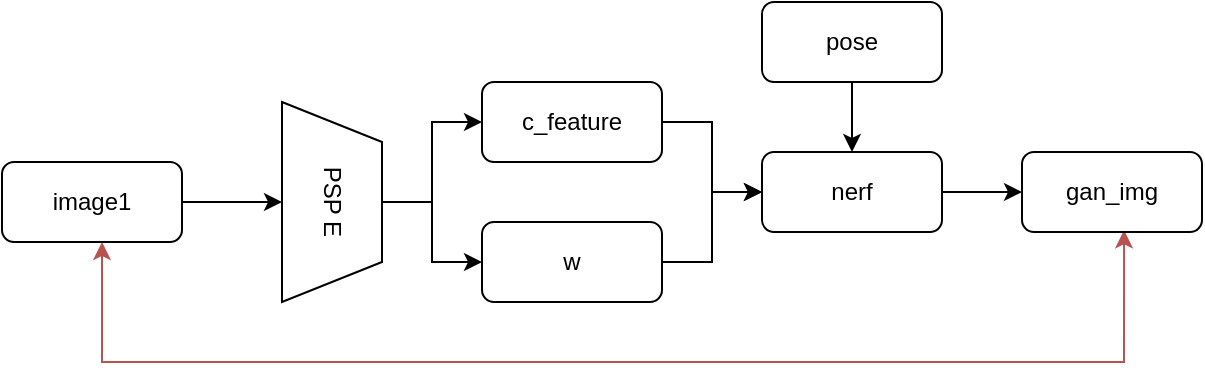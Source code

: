 <mxfile version="20.3.0" type="github">
  <diagram id="I0R46b78hN1vlnEYljZs" name="第 1 页">
    <mxGraphModel dx="607" dy="1273" grid="1" gridSize="10" guides="1" tooltips="1" connect="1" arrows="1" fold="1" page="1" pageScale="1" pageWidth="827" pageHeight="1169" math="0" shadow="0">
      <root>
        <mxCell id="0" />
        <mxCell id="1" parent="0" />
        <mxCell id="wHPtftZ2zYCcUfvrXZoR-7" style="edgeStyle=orthogonalEdgeStyle;rounded=0;orthogonalLoop=1;jettySize=auto;html=1;" edge="1" parent="1" source="wHPtftZ2zYCcUfvrXZoR-1" target="wHPtftZ2zYCcUfvrXZoR-2">
          <mxGeometry relative="1" as="geometry" />
        </mxCell>
        <mxCell id="wHPtftZ2zYCcUfvrXZoR-16" style="edgeStyle=orthogonalEdgeStyle;rounded=0;orthogonalLoop=1;jettySize=auto;html=1;entryX=0.567;entryY=0.979;entryDx=0;entryDy=0;entryPerimeter=0;startArrow=classic;startFill=1;fillColor=#f8cecc;strokeColor=#b85450;" edge="1" parent="1" source="wHPtftZ2zYCcUfvrXZoR-1" target="wHPtftZ2zYCcUfvrXZoR-14">
          <mxGeometry relative="1" as="geometry">
            <Array as="points">
              <mxPoint x="110" y="410" />
              <mxPoint x="621" y="410" />
            </Array>
          </mxGeometry>
        </mxCell>
        <mxCell id="wHPtftZ2zYCcUfvrXZoR-1" value="image1" style="rounded=1;whiteSpace=wrap;html=1;" vertex="1" parent="1">
          <mxGeometry x="60" y="310" width="90" height="40" as="geometry" />
        </mxCell>
        <mxCell id="wHPtftZ2zYCcUfvrXZoR-8" style="edgeStyle=orthogonalEdgeStyle;rounded=0;orthogonalLoop=1;jettySize=auto;html=1;" edge="1" parent="1" source="wHPtftZ2zYCcUfvrXZoR-2" target="wHPtftZ2zYCcUfvrXZoR-3">
          <mxGeometry relative="1" as="geometry" />
        </mxCell>
        <mxCell id="wHPtftZ2zYCcUfvrXZoR-9" style="edgeStyle=orthogonalEdgeStyle;rounded=0;orthogonalLoop=1;jettySize=auto;html=1;entryX=0;entryY=0.5;entryDx=0;entryDy=0;" edge="1" parent="1" source="wHPtftZ2zYCcUfvrXZoR-2" target="wHPtftZ2zYCcUfvrXZoR-4">
          <mxGeometry relative="1" as="geometry" />
        </mxCell>
        <mxCell id="wHPtftZ2zYCcUfvrXZoR-2" value="PSP E" style="shape=trapezoid;perimeter=trapezoidPerimeter;whiteSpace=wrap;html=1;fixedSize=1;rotation=90;" vertex="1" parent="1">
          <mxGeometry x="175" y="305" width="100" height="50" as="geometry" />
        </mxCell>
        <mxCell id="wHPtftZ2zYCcUfvrXZoR-12" style="edgeStyle=orthogonalEdgeStyle;rounded=0;orthogonalLoop=1;jettySize=auto;html=1;" edge="1" parent="1" source="wHPtftZ2zYCcUfvrXZoR-3" target="wHPtftZ2zYCcUfvrXZoR-5">
          <mxGeometry relative="1" as="geometry" />
        </mxCell>
        <mxCell id="wHPtftZ2zYCcUfvrXZoR-3" value="c_feature" style="rounded=1;whiteSpace=wrap;html=1;" vertex="1" parent="1">
          <mxGeometry x="300" y="270" width="90" height="40" as="geometry" />
        </mxCell>
        <mxCell id="wHPtftZ2zYCcUfvrXZoR-13" style="edgeStyle=orthogonalEdgeStyle;rounded=0;orthogonalLoop=1;jettySize=auto;html=1;entryX=0;entryY=0.5;entryDx=0;entryDy=0;" edge="1" parent="1" source="wHPtftZ2zYCcUfvrXZoR-4" target="wHPtftZ2zYCcUfvrXZoR-5">
          <mxGeometry relative="1" as="geometry" />
        </mxCell>
        <mxCell id="wHPtftZ2zYCcUfvrXZoR-4" value="w" style="rounded=1;whiteSpace=wrap;html=1;" vertex="1" parent="1">
          <mxGeometry x="300" y="340" width="90" height="40" as="geometry" />
        </mxCell>
        <mxCell id="wHPtftZ2zYCcUfvrXZoR-15" style="edgeStyle=orthogonalEdgeStyle;rounded=0;orthogonalLoop=1;jettySize=auto;html=1;entryX=0;entryY=0.5;entryDx=0;entryDy=0;" edge="1" parent="1" source="wHPtftZ2zYCcUfvrXZoR-5" target="wHPtftZ2zYCcUfvrXZoR-14">
          <mxGeometry relative="1" as="geometry" />
        </mxCell>
        <mxCell id="wHPtftZ2zYCcUfvrXZoR-5" value="nerf" style="rounded=1;whiteSpace=wrap;html=1;" vertex="1" parent="1">
          <mxGeometry x="440" y="305" width="90" height="40" as="geometry" />
        </mxCell>
        <mxCell id="wHPtftZ2zYCcUfvrXZoR-11" style="edgeStyle=orthogonalEdgeStyle;rounded=0;orthogonalLoop=1;jettySize=auto;html=1;exitX=0.5;exitY=1;exitDx=0;exitDy=0;" edge="1" parent="1" source="wHPtftZ2zYCcUfvrXZoR-10" target="wHPtftZ2zYCcUfvrXZoR-5">
          <mxGeometry relative="1" as="geometry" />
        </mxCell>
        <mxCell id="wHPtftZ2zYCcUfvrXZoR-10" value="pose" style="rounded=1;whiteSpace=wrap;html=1;" vertex="1" parent="1">
          <mxGeometry x="440" y="230" width="90" height="40" as="geometry" />
        </mxCell>
        <mxCell id="wHPtftZ2zYCcUfvrXZoR-14" value="gan_img" style="rounded=1;whiteSpace=wrap;html=1;" vertex="1" parent="1">
          <mxGeometry x="570" y="305" width="90" height="40" as="geometry" />
        </mxCell>
      </root>
    </mxGraphModel>
  </diagram>
</mxfile>
